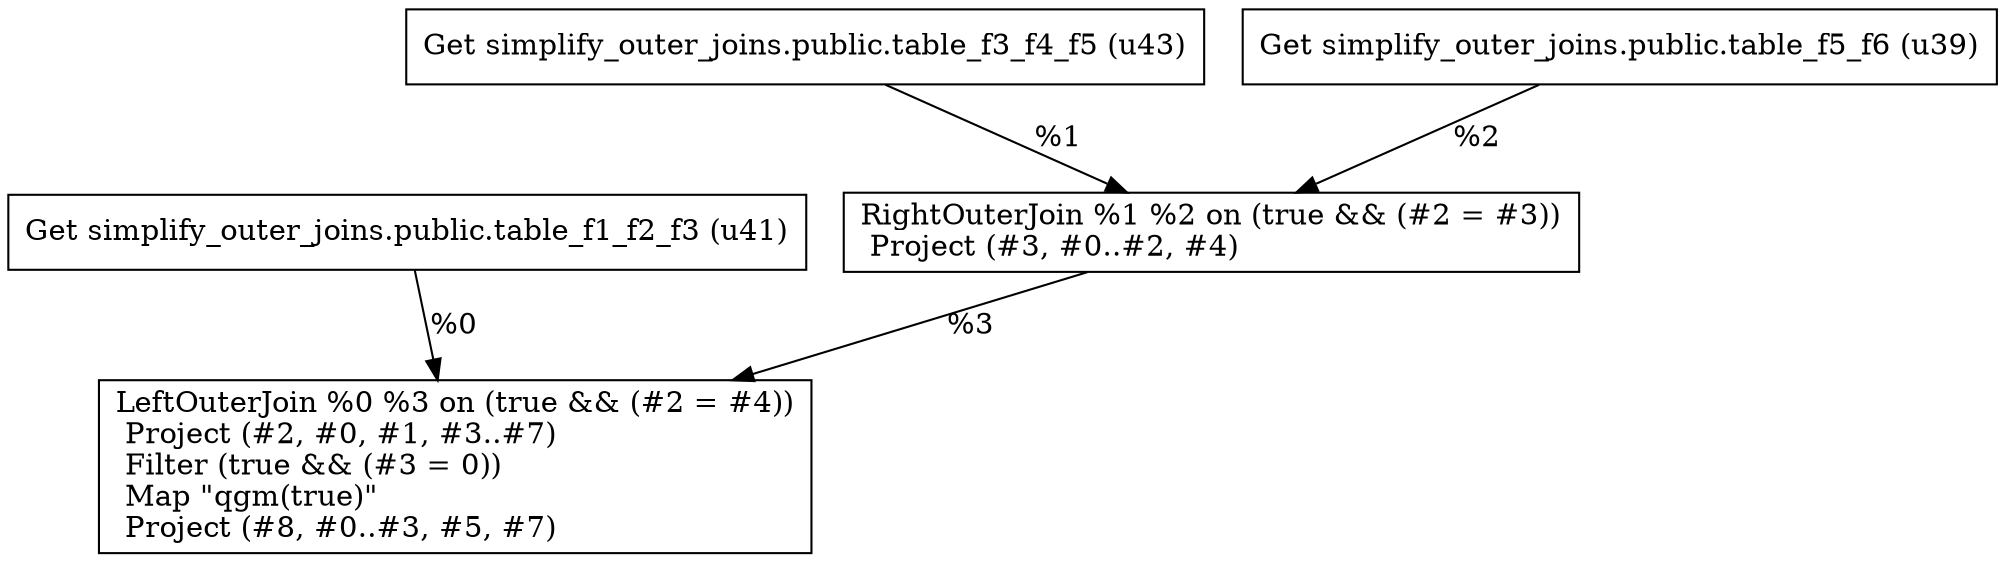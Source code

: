 digraph G {
    node0 [shape = record, label=" Get simplify_outer_joins.public.table_f1_f2_f3 (u41)\l"]
    node1 [shape = record, label=" Get simplify_outer_joins.public.table_f3_f4_f5 (u43)\l"]
    node2 [shape = record, label=" Get simplify_outer_joins.public.table_f5_f6 (u39)\l"]
    node3 [shape = record, label=" RightOuterJoin %1 %2 on (true && (#2 = #3))\l Project (#3, #0..#2, #4)\l"]
    node4 [shape = record, label=" LeftOuterJoin %0 %3 on (true && (#2 = #4))\l Project (#2, #0, #1, #3..#7)\l Filter (true && (#3 = 0))\l Map \"qgm(true)\"\l Project (#8, #0..#3, #5, #7)\l"]
    node3 -> node4 [label = "%3\l"]
    node1 -> node3 [label = "%1\l"]
    node0 -> node4 [label = "%0\l"]
    node2 -> node3 [label = "%2\l"]
}
